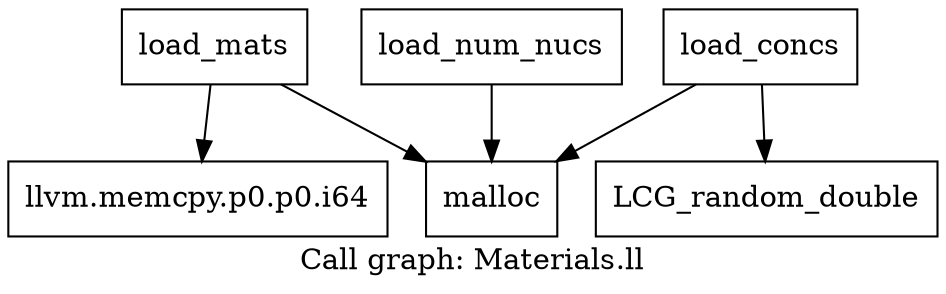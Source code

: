 digraph "Call graph: Materials.ll" {
	label="Call graph: Materials.ll";

	Node0x55bb6a903360 [shape=record,label="{load_num_nucs}"];
	Node0x55bb6a903360 -> Node0x55bb6a904120;
	Node0x55bb6a904120 [shape=record,label="{malloc}"];
	Node0x55bb6a904570 [shape=record,label="{load_mats}"];
	Node0x55bb6a904570 -> Node0x55bb6a904120;
	Node0x55bb6a904570 -> Node0x55bb6a904960;
	Node0x55bb6a904960 [shape=record,label="{llvm.memcpy.p0.p0.i64}"];
	Node0x55bb6a904c30 [shape=record,label="{load_concs}"];
	Node0x55bb6a904c30 -> Node0x55bb6a904120;
	Node0x55bb6a904c30 -> Node0x55bb6a906d00;
	Node0x55bb6a906d00 [shape=record,label="{LCG_random_double}"];
}
